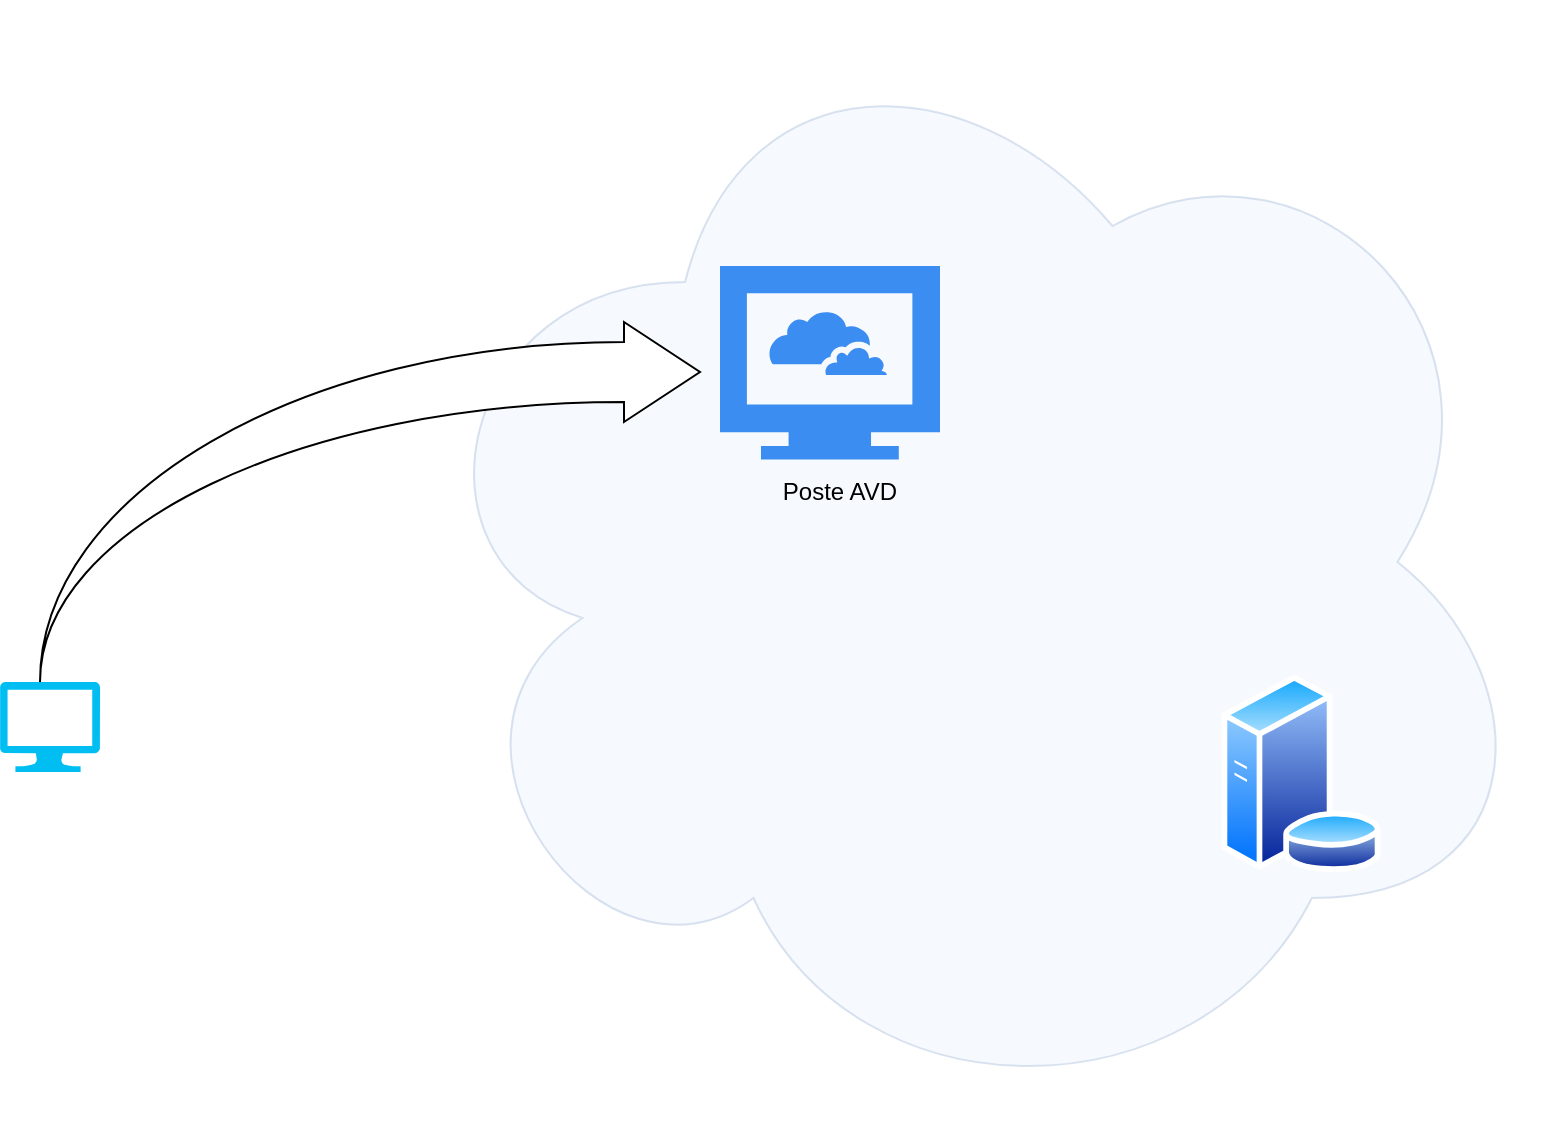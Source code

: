 <mxfile version="24.7.16">
  <diagram name="Page-1" id="hvmNYOTLSA5tKXrLiAJH">
    <mxGraphModel dx="1434" dy="782" grid="1" gridSize="10" guides="1" tooltips="1" connect="1" arrows="1" fold="1" page="1" pageScale="1" pageWidth="850" pageHeight="1100" math="0" shadow="0">
      <root>
        <mxCell id="0" />
        <mxCell id="1" parent="0" />
        <mxCell id="T6odC79nI45NhNFSmVIs-2" value="" style="ellipse;shape=cloud;whiteSpace=wrap;html=1;fillColor=#dae8fc;strokeColor=#6c8ebf;opacity=25;" vertex="1" parent="1">
          <mxGeometry x="270" y="20" width="570" height="560" as="geometry" />
        </mxCell>
        <mxCell id="T6odC79nI45NhNFSmVIs-4" value="" style="verticalLabelPosition=bottom;html=1;verticalAlign=top;align=center;strokeColor=none;fillColor=#00BEF2;shape=mxgraph.azure.computer;pointerEvents=1;direction=east;" vertex="1" parent="1">
          <mxGeometry x="70" y="360" width="50" height="45" as="geometry" />
        </mxCell>
        <mxCell id="T6odC79nI45NhNFSmVIs-5" value="&lt;div&gt;Poste AVD&lt;/div&gt;" style="text;html=1;align=center;verticalAlign=middle;whiteSpace=wrap;rounded=0;" vertex="1" parent="1">
          <mxGeometry x="460" y="250" width="60" height="30" as="geometry" />
        </mxCell>
        <mxCell id="T6odC79nI45NhNFSmVIs-6" value="" style="sketch=0;html=1;aspect=fixed;strokeColor=none;shadow=0;fillColor=#3B8DF1;verticalAlign=top;labelPosition=center;verticalLabelPosition=bottom;shape=mxgraph.gcp2.cloud_computer" vertex="1" parent="1">
          <mxGeometry x="430" y="152" width="110" height="96.8" as="geometry" />
        </mxCell>
        <mxCell id="T6odC79nI45NhNFSmVIs-7" value="" style="html=1;shadow=0;dashed=0;align=center;verticalAlign=middle;shape=mxgraph.arrows2.jumpInArrow;dy=15;dx=38;arrowHead=50;" vertex="1" parent="1">
          <mxGeometry x="90" y="180" width="330" height="180" as="geometry" />
        </mxCell>
        <mxCell id="T6odC79nI45NhNFSmVIs-11" value="" style="image;aspect=fixed;perimeter=ellipsePerimeter;html=1;align=center;shadow=0;dashed=0;spacingTop=3;image=img/lib/active_directory/database_server.svg;" vertex="1" parent="1">
          <mxGeometry x="680" y="356.22" width="81" height="98.78" as="geometry" />
        </mxCell>
      </root>
    </mxGraphModel>
  </diagram>
</mxfile>
